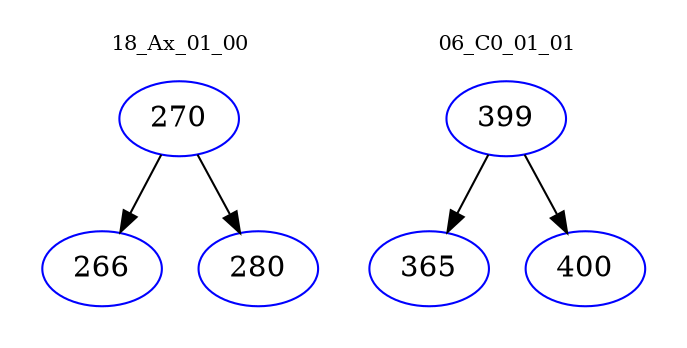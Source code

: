 digraph{
subgraph cluster_0 {
color = white
label = "18_Ax_01_00";
fontsize=10;
T0_270 [label="270", color="blue"]
T0_270 -> T0_266 [color="black"]
T0_266 [label="266", color="blue"]
T0_270 -> T0_280 [color="black"]
T0_280 [label="280", color="blue"]
}
subgraph cluster_1 {
color = white
label = "06_C0_01_01";
fontsize=10;
T1_399 [label="399", color="blue"]
T1_399 -> T1_365 [color="black"]
T1_365 [label="365", color="blue"]
T1_399 -> T1_400 [color="black"]
T1_400 [label="400", color="blue"]
}
}
